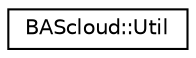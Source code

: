 digraph "Graphical Class Hierarchy"
{
 // LATEX_PDF_SIZE
  edge [fontname="Helvetica",fontsize="10",labelfontname="Helvetica",labelfontsize="10"];
  node [fontname="Helvetica",fontsize="10",shape=record];
  rankdir="LR";
  Node0 [label="BAScloud::Util",height=0.2,width=0.4,color="black", fillcolor="white", style="filled",URL="$classBAScloud_1_1Util.html",tooltip="Util class providing various utility functions for handling BAScloud request and responses."];
}
